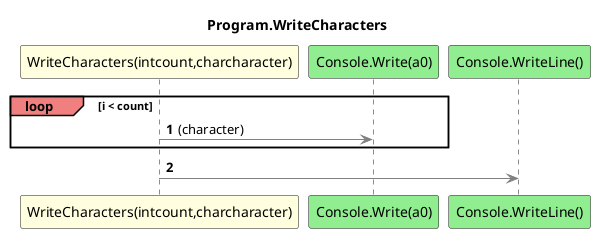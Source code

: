 @startuml Program.WriteCharacters
title Program.WriteCharacters
participant "WriteCharacters(intcount,charcharacter)" as WriteCharacters_p0_p1 #LightYellow
participant "Console.Write(a0)" as Console_Write_a0 #LightGreen
participant "Console.WriteLine()" as Console_WriteLine #LightGreen
autonumber
loop#LightCoral i < count
    WriteCharacters_p0_p1 -[#grey]> Console_Write_a0 : (character)
end
WriteCharacters_p0_p1 -[#grey]> Console_WriteLine
@enduml
